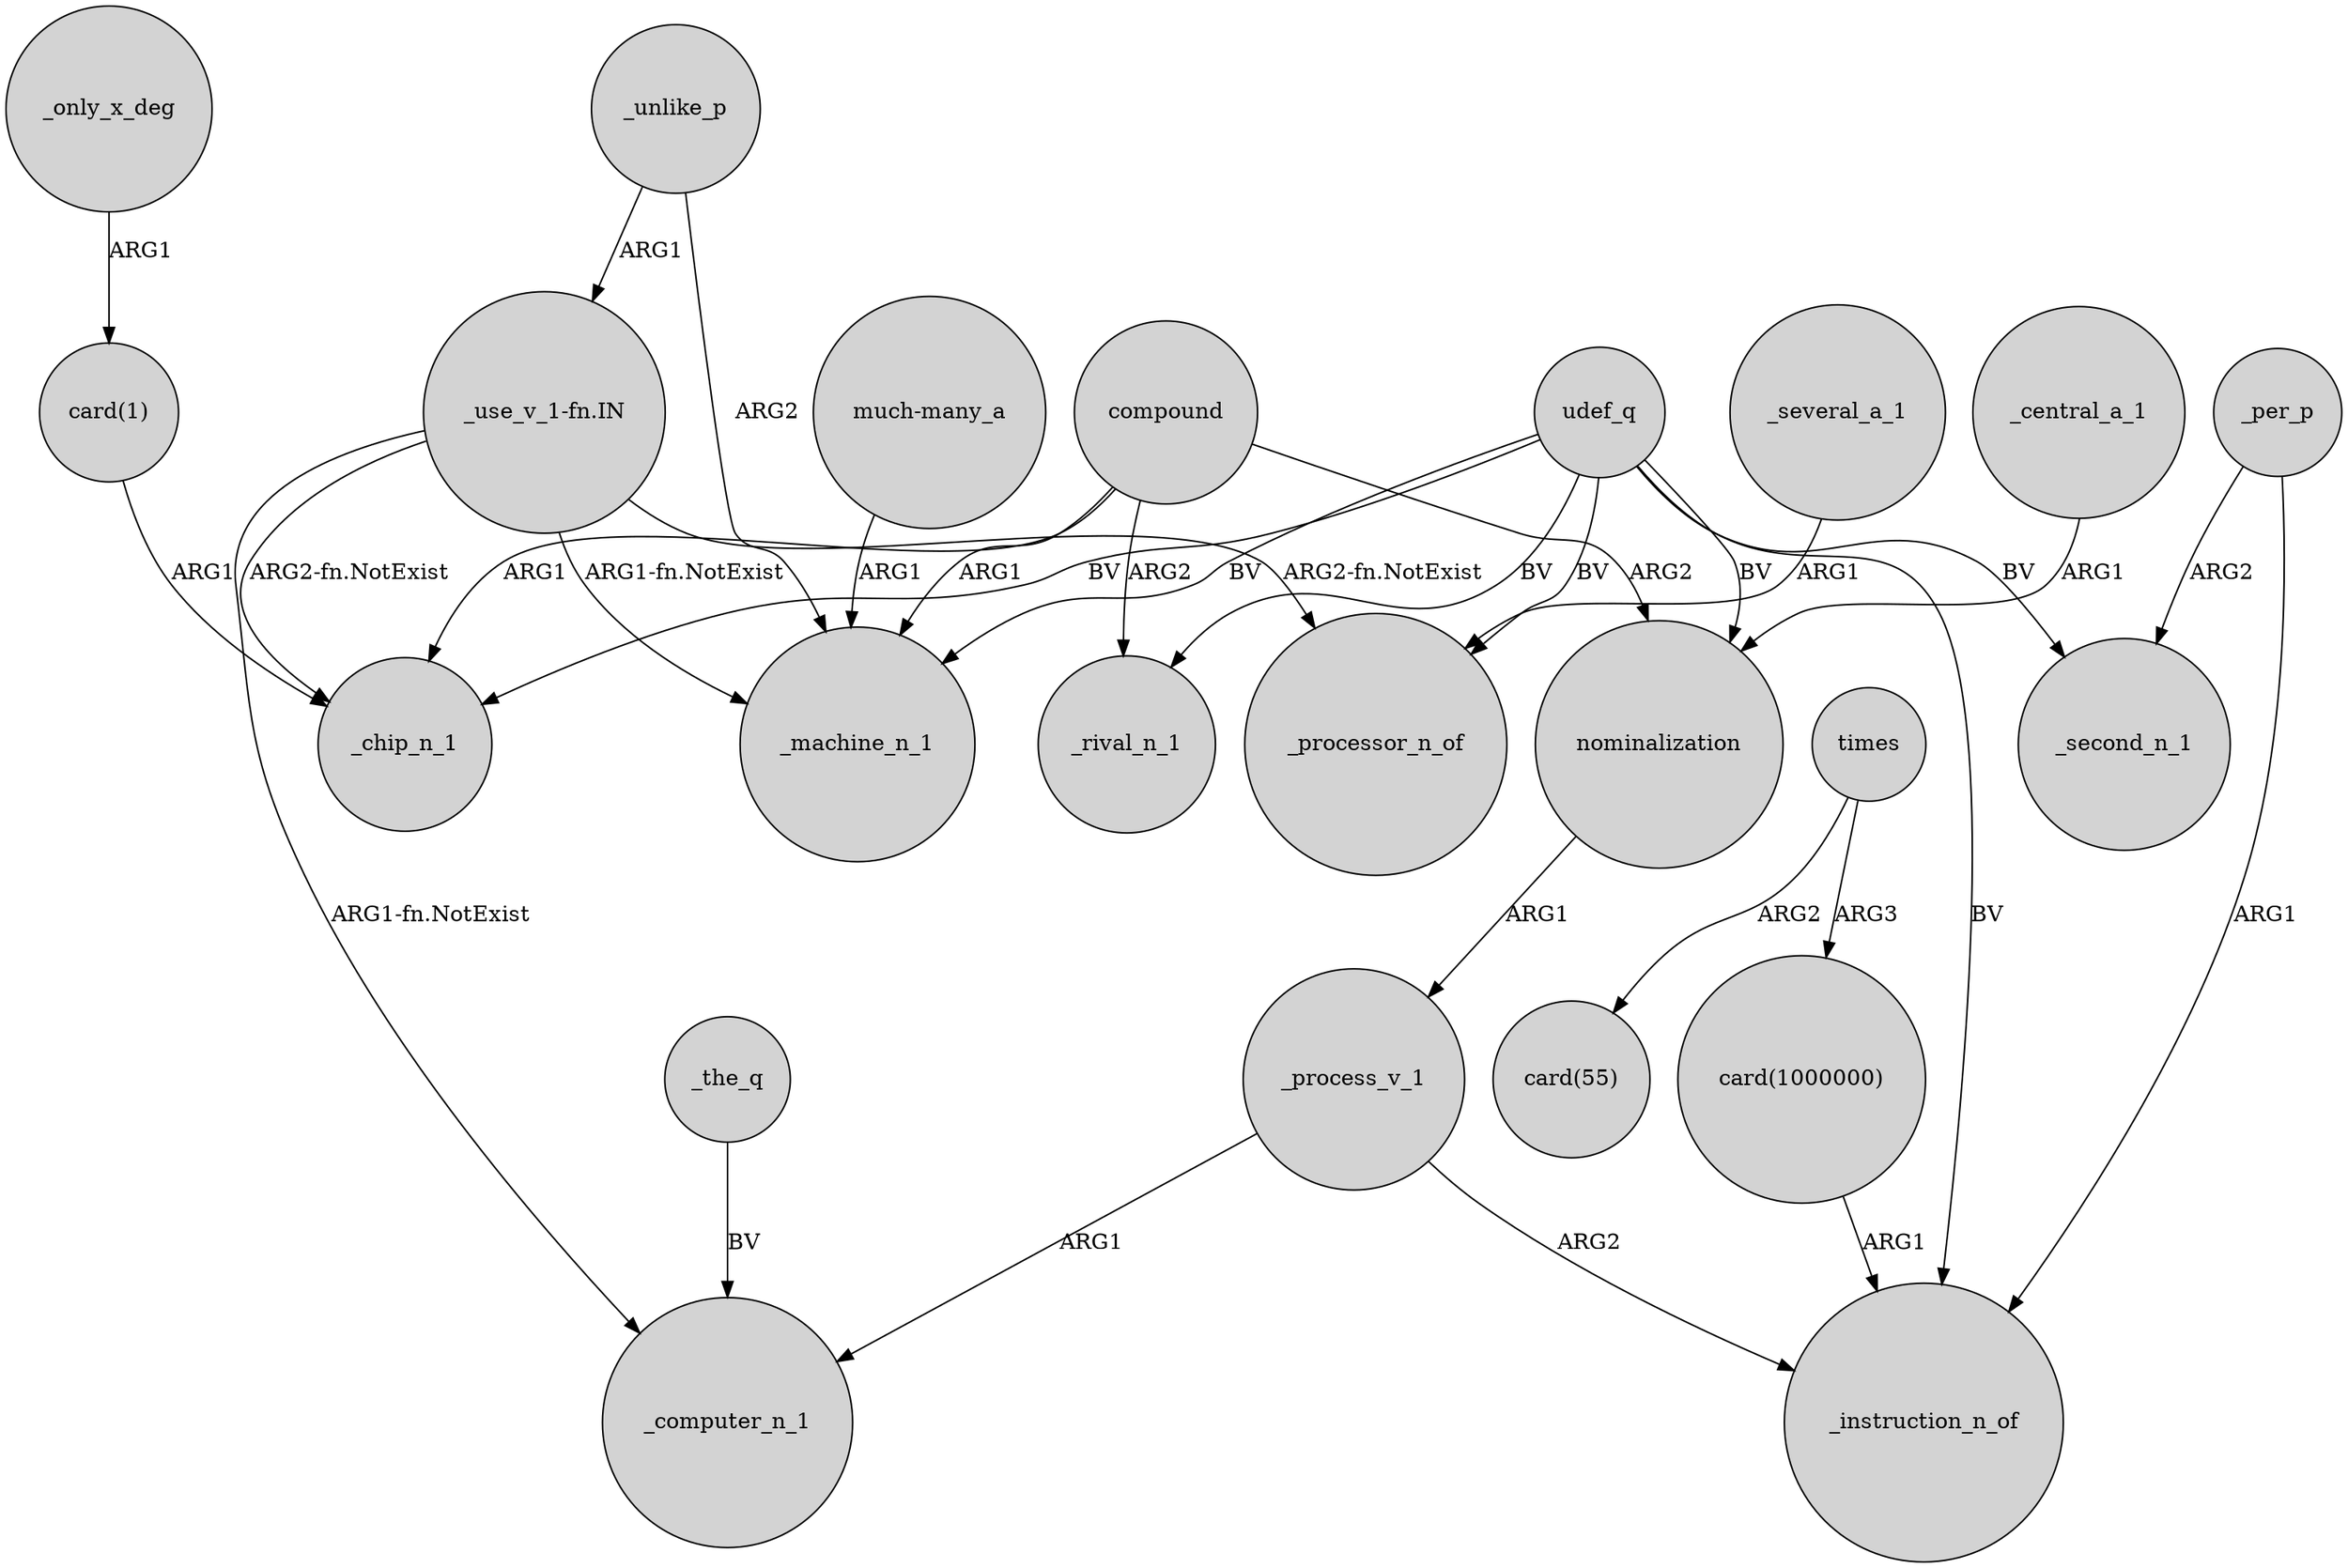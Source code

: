digraph {
	node [shape=circle style=filled]
	"_use_v_1-fn.IN" -> _chip_n_1 [label="ARG2-fn.NotExist"]
	udef_q -> _machine_n_1 [label=BV]
	_per_p -> _second_n_1 [label=ARG2]
	_only_x_deg -> "card(1)" [label=ARG1]
	nominalization -> _process_v_1 [label=ARG1]
	"_use_v_1-fn.IN" -> _processor_n_of [label="ARG2-fn.NotExist"]
	_central_a_1 -> nominalization [label=ARG1]
	_unlike_p -> _machine_n_1 [label=ARG2]
	udef_q -> _processor_n_of [label=BV]
	udef_q -> _chip_n_1 [label=BV]
	compound -> nominalization [label=ARG2]
	udef_q -> _instruction_n_of [label=BV]
	compound -> _machine_n_1 [label=ARG1]
	compound -> _rival_n_1 [label=ARG2]
	"much-many_a" -> _machine_n_1 [label=ARG1]
	times -> "card(1000000)" [label=ARG3]
	udef_q -> _second_n_1 [label=BV]
	"_use_v_1-fn.IN" -> _computer_n_1 [label="ARG1-fn.NotExist"]
	"_use_v_1-fn.IN" -> _machine_n_1 [label="ARG1-fn.NotExist"]
	"card(1000000)" -> _instruction_n_of [label=ARG1]
	udef_q -> nominalization [label=BV]
	_process_v_1 -> _computer_n_1 [label=ARG1]
	compound -> _chip_n_1 [label=ARG1]
	_several_a_1 -> _processor_n_of [label=ARG1]
	udef_q -> _rival_n_1 [label=BV]
	_process_v_1 -> _instruction_n_of [label=ARG2]
	_the_q -> _computer_n_1 [label=BV]
	_unlike_p -> "_use_v_1-fn.IN" [label=ARG1]
	_per_p -> _instruction_n_of [label=ARG1]
	"card(1)" -> _chip_n_1 [label=ARG1]
	times -> "card(55)" [label=ARG2]
}
